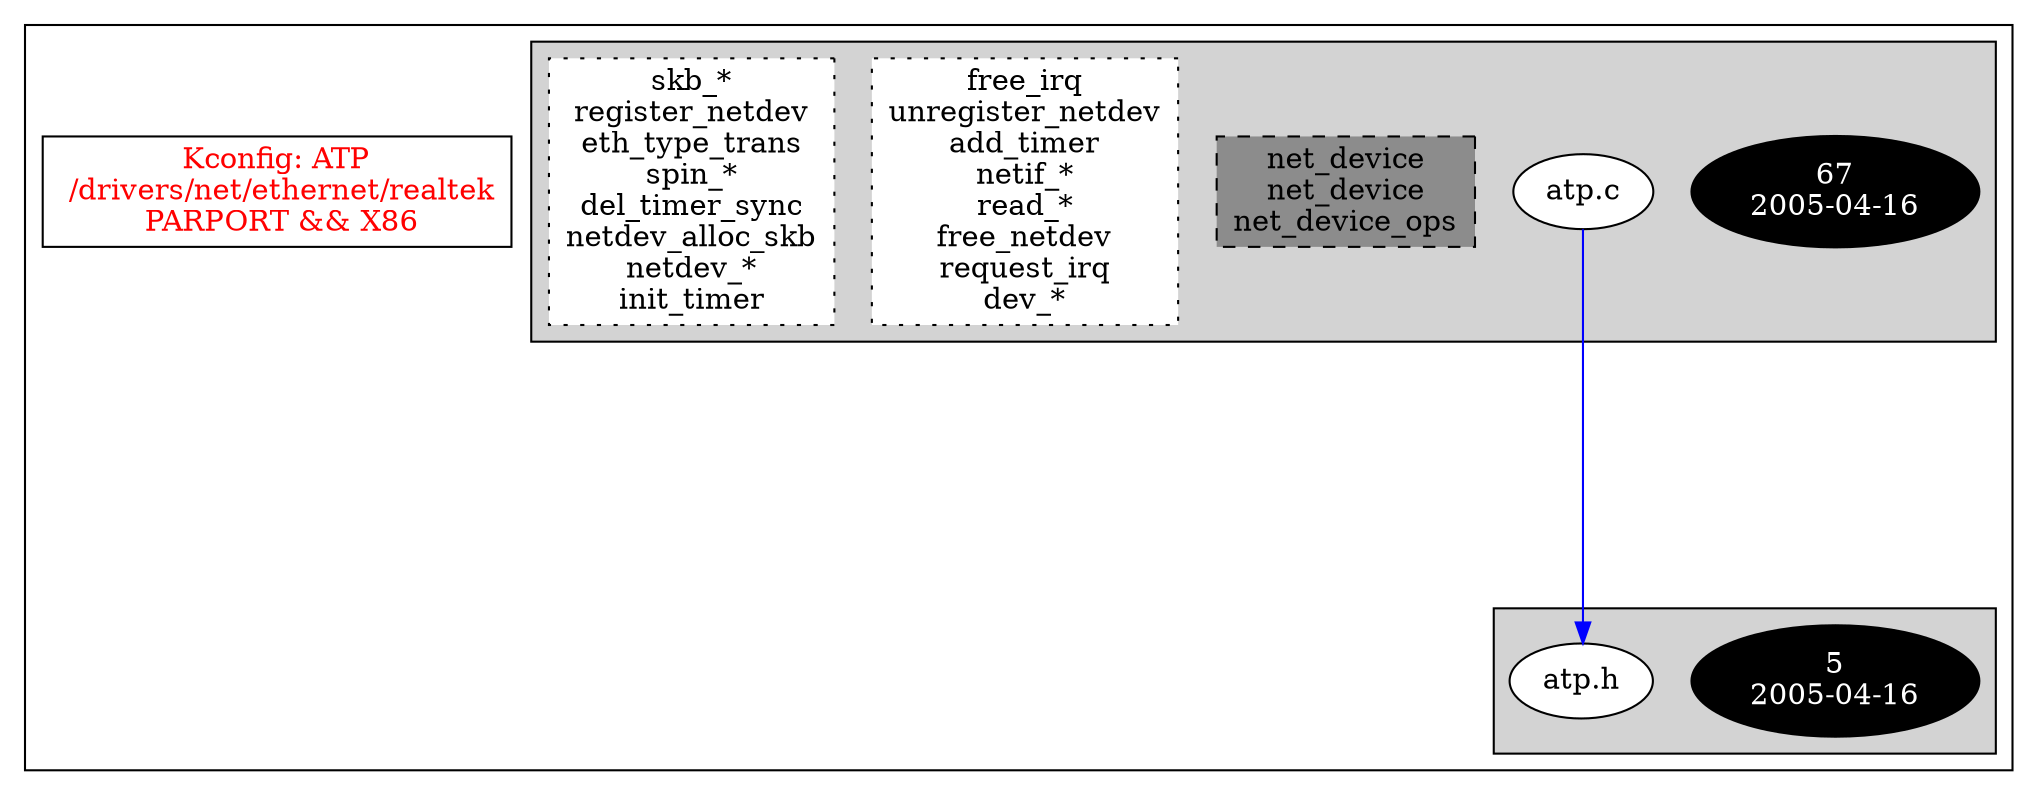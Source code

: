 digraph Driver {
	ranksep=2;
	splines=ortho;
	//Symbol: ATP
	subgraph "cluster_ATP"{
		subgraph "cluster_atp.h" {
			style=filled
			"commit_atp.h" [style=filled, fillcolor=black, fontcolor=white, label="5\n2005-04-16"];
			"atp.h" [style=filled, fillcolor=white, fontcolor=black, label="atp.h\n"];
		}
		subgraph "cluster_atp.c" {
			style=filled
			"commit_atp.c" [style=filled, fillcolor=black, fontcolor=white, label="67\n2005-04-16"];
			"atp.c" [style=filled, fillcolor=white, fontcolor=black, label="atp.c\n"];
			"structs-atp.c" [style="filled,dashed" shape=box, fillcolor=grey55, fontcolor=black, label="net_device\nnet_device\nnet_device_ops\n"];
			"funccall2-atp.c" [style="filled,dotted" shape=box, fillcolor=white, fontcolor=black, label="free_irq\nunregister_netdev\nadd_timer\nnetif_*\nread_*\nfree_netdev\nrequest_irq\ndev_*\n"];
			"funccall1-atp.c" [style="filled,dotted" shape=box, fillcolor=white, fontcolor=black, label="skb_*\nregister_netdev\neth_type_trans\nspin_*\ndel_timer_sync\nnetdev_alloc_skb\nnetdev_*\ninit_timer\n"];
		}
		"K:ATP" [label="Kconfig: ATP\n /drivers/net/ethernet/realtek\n  PARPORT && X86 ", shape=box, fontcolor=red];
	}
"atp.c" -> "atp.h"[color=blue];
}
